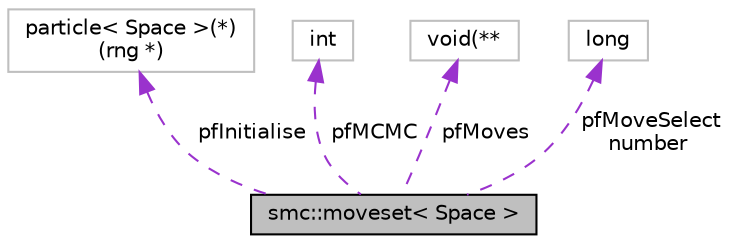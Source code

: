 digraph "smc::moveset&lt; Space &gt;"
{
 // LATEX_PDF_SIZE
  edge [fontname="Helvetica",fontsize="10",labelfontname="Helvetica",labelfontsize="10"];
  node [fontname="Helvetica",fontsize="10",shape=record];
  Node1 [label="smc::moveset\< Space \>",height=0.2,width=0.4,color="black", fillcolor="grey75", style="filled", fontcolor="black",tooltip="A template class for a set of moves for use in an SMC samplers framework."];
  Node2 -> Node1 [dir="back",color="darkorchid3",fontsize="10",style="dashed",label=" pfInitialise" ,fontname="Helvetica"];
  Node2 [label="particle\< Space \>(*)\l(rng *)",height=0.2,width=0.4,color="grey75", fillcolor="white", style="filled",tooltip=" "];
  Node3 -> Node1 [dir="back",color="darkorchid3",fontsize="10",style="dashed",label=" pfMCMC" ,fontname="Helvetica"];
  Node3 [label="int",height=0.2,width=0.4,color="grey75", fillcolor="white", style="filled",tooltip=" "];
  Node4 -> Node1 [dir="back",color="darkorchid3",fontsize="10",style="dashed",label=" pfMoves" ,fontname="Helvetica"];
  Node4 [label="void(**",height=0.2,width=0.4,color="grey75", fillcolor="white", style="filled",tooltip=" "];
  Node5 -> Node1 [dir="back",color="darkorchid3",fontsize="10",style="dashed",label=" pfMoveSelect\nnumber" ,fontname="Helvetica"];
  Node5 [label="long",height=0.2,width=0.4,color="grey75", fillcolor="white", style="filled",tooltip=" "];
}
